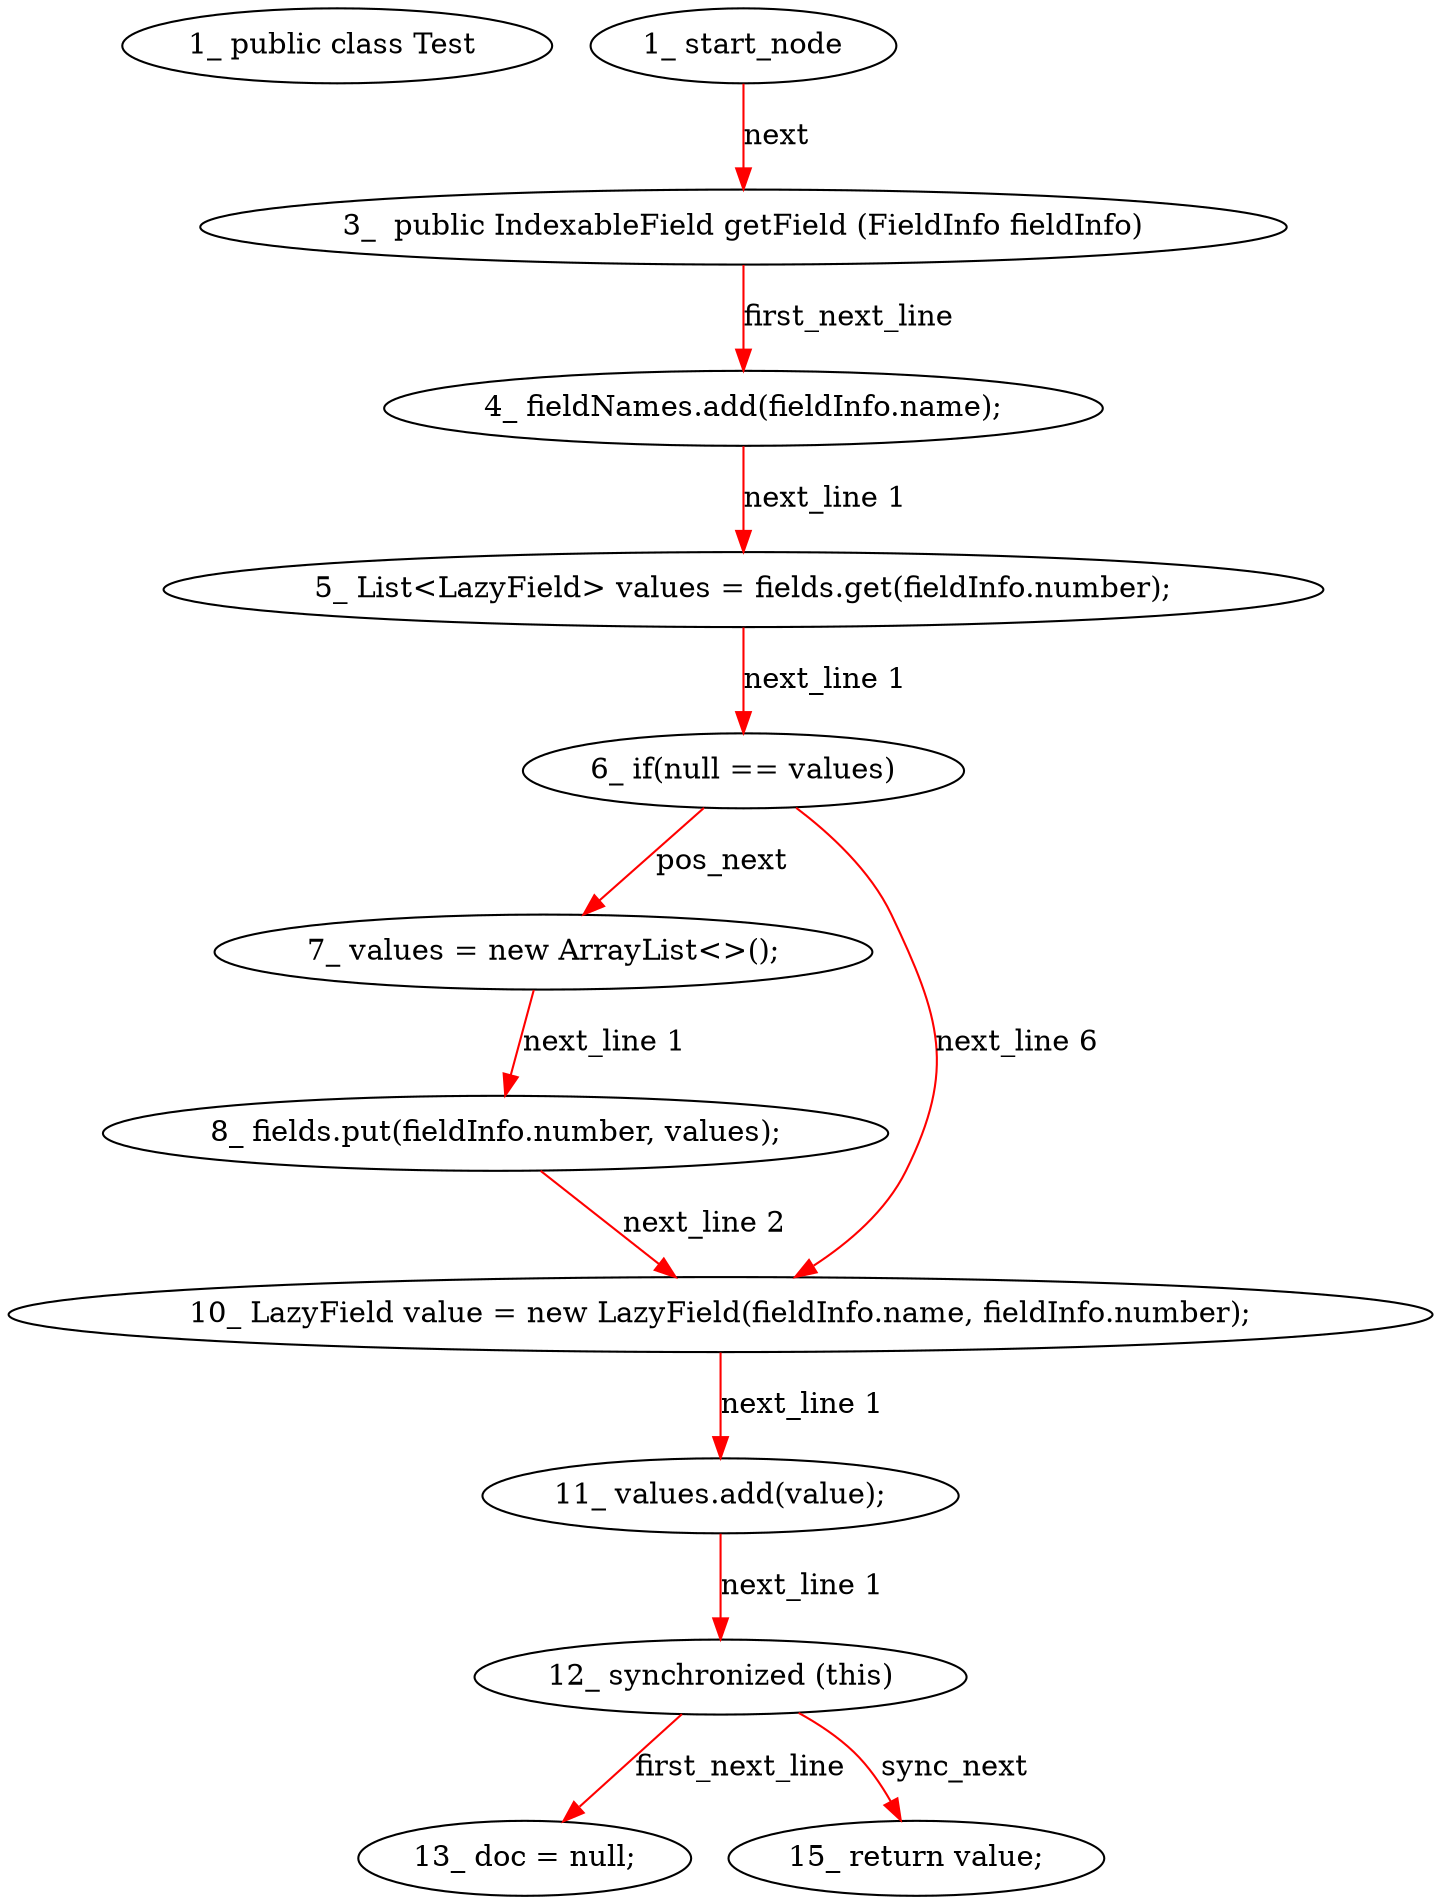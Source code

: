 digraph  {
6 [label="1_\ public\ class\ Test\ ", type_label=class_declaration];
10 [label="3_\ \ public\ IndexableField\ getField\ \(FieldInfo\ fieldInfo\)", type_label=method_declaration];
19 [label="4_\ fieldNames\.add\(fieldInfo\.name\);", type_label=expression_statement];
27 [label="5_\ List<LazyField>\ values\ =\ fields\.get\(fieldInfo\.number\);", type_label=expression_statement];
41 [label="6_\ if\(null\ ==\ values\)", type_label=if];
47 [label="7_\ values\ =\ new\ ArrayList<>\(\);", type_label=expression_statement];
55 [label="8_\ fields\.put\(fieldInfo\.number,\ values\);", type_label=expression_statement];
64 [label="10_\ LazyField\ value\ =\ new\ LazyField\(fieldInfo\.name,\ fieldInfo\.number\);", type_label=expression_statement];
77 [label="11_\ values\.add\(value\);", type_label=expression_statement];
83 [label="12_\ synchronized\ \(this\)", type_label=synchronized];
87 [label="13_\ doc\ =\ null;", type_label=expression_statement];
91 [label="15_\ return\ value;", type_label=return];
1 [label="1_\ start_node", type_label=start];
10 -> 19  [color=red, controlflow_type=first_next_line, edge_type=CFG_edge, key=0, label=first_next_line];
19 -> 27  [color=red, controlflow_type="next_line 1", edge_type=CFG_edge, key=0, label="next_line 1"];
27 -> 41  [color=red, controlflow_type="next_line 1", edge_type=CFG_edge, key=0, label="next_line 1"];
41 -> 47  [color=red, controlflow_type=pos_next, edge_type=CFG_edge, key=0, label=pos_next];
41 -> 64  [color=red, controlflow_type="next_line 6", edge_type=CFG_edge, key=0, label="next_line 6"];
47 -> 55  [color=red, controlflow_type="next_line 1", edge_type=CFG_edge, key=0, label="next_line 1"];
55 -> 64  [color=red, controlflow_type="next_line 2", edge_type=CFG_edge, key=0, label="next_line 2"];
64 -> 77  [color=red, controlflow_type="next_line 1", edge_type=CFG_edge, key=0, label="next_line 1"];
77 -> 83  [color=red, controlflow_type="next_line 1", edge_type=CFG_edge, key=0, label="next_line 1"];
83 -> 87  [color=red, controlflow_type=first_next_line, edge_type=CFG_edge, key=0, label=first_next_line];
83 -> 91  [color=red, controlflow_type=sync_next, edge_type=CFG_edge, key=0, label=sync_next];
1 -> 10  [color=red, controlflow_type=next, edge_type=CFG_edge, key=0, label=next];
}
